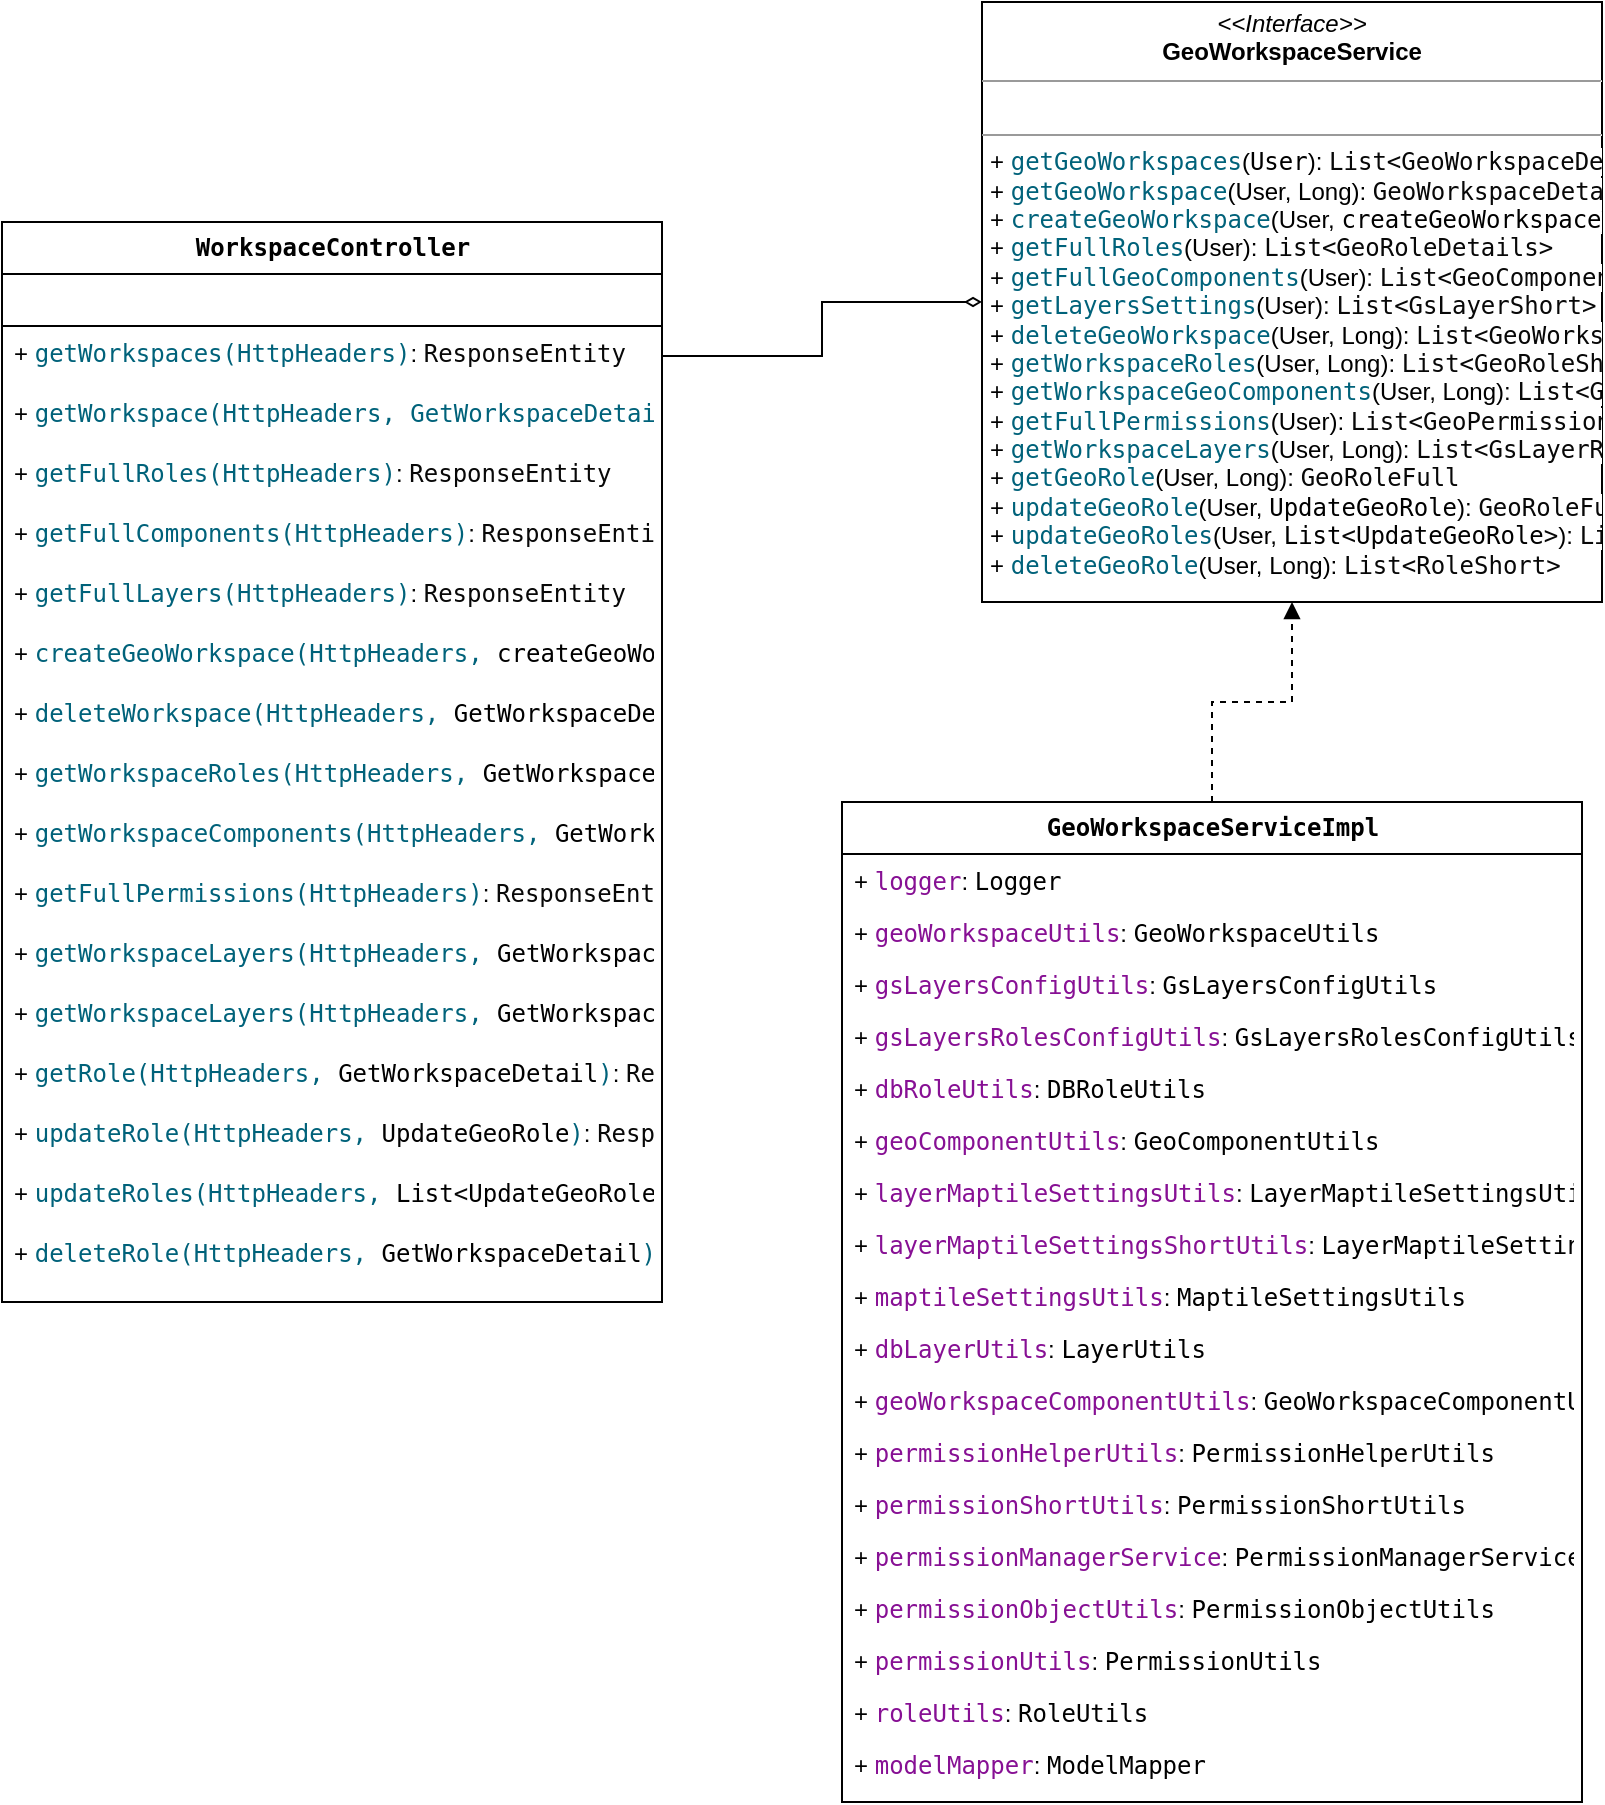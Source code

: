 <mxfile version="20.3.2" type="github">
  <diagram name="Page-1" id="c4acf3e9-155e-7222-9cf6-157b1a14988f">
    <mxGraphModel dx="1422" dy="794" grid="1" gridSize="10" guides="1" tooltips="1" connect="1" arrows="1" fold="1" page="1" pageScale="1" pageWidth="850" pageHeight="1100" background="none" math="0" shadow="0">
      <root>
        <mxCell id="0" />
        <mxCell id="1" parent="0" />
        <mxCell id="euHFHtvZfhV_bIN84v0q-18" style="edgeStyle=orthogonalEdgeStyle;rounded=0;orthogonalLoop=1;jettySize=auto;html=1;exitX=0.5;exitY=0;exitDx=0;exitDy=0;entryX=0.5;entryY=1;entryDx=0;entryDy=0;fontSize=12;endArrow=block;endFill=1;dashed=1;" edge="1" parent="1" source="17acba5748e5396b-2" target="5d2195bd80daf111-10">
          <mxGeometry relative="1" as="geometry" />
        </mxCell>
        <mxCell id="17acba5748e5396b-2" value="&lt;pre style=&quot;background-color:#ffffff;color:#080808;font-family:&#39;JetBrains Mono&#39;,monospace;font-size:9,8pt;&quot;&gt;&lt;span style=&quot;color:#000000;&quot;&gt;&lt;font style=&quot;font-size: 12px;&quot;&gt;&lt;b&gt;GeoWorkspaceServiceImpl&lt;/b&gt;&lt;/font&gt;&lt;/span&gt;&lt;/pre&gt;" style="swimlane;html=1;fontStyle=0;childLayout=stackLayout;horizontal=1;startSize=26;fillColor=none;horizontalStack=0;resizeParent=1;resizeLast=0;collapsible=1;marginBottom=0;swimlaneFillColor=#ffffff;rounded=0;shadow=0;comic=0;labelBackgroundColor=none;strokeWidth=1;fontFamily=Verdana;fontSize=10;align=center;" parent="1" vertex="1">
          <mxGeometry x="450" y="540" width="370" height="500" as="geometry" />
        </mxCell>
        <mxCell id="17acba5748e5396b-3" value="+&amp;nbsp;&lt;span style=&quot;color: rgb(135, 16, 148); background-color: rgb(255, 255, 255); font-family: &amp;quot;JetBrains Mono&amp;quot;, monospace;&quot;&gt;logger&lt;/span&gt;&lt;span style=&quot;background-color: initial;&quot;&gt;:&amp;nbsp;&lt;/span&gt;&lt;span style=&quot;background-color: rgb(255, 255, 255); font-family: &amp;quot;JetBrains Mono&amp;quot;, monospace;&quot;&gt;Logger&lt;/span&gt;" style="text;html=1;strokeColor=none;fillColor=none;align=left;verticalAlign=top;spacingLeft=4;spacingRight=4;whiteSpace=wrap;overflow=hidden;rotatable=0;points=[[0,0.5],[1,0.5]];portConstraint=eastwest;" parent="17acba5748e5396b-2" vertex="1">
          <mxGeometry y="26" width="370" height="26" as="geometry" />
        </mxCell>
        <mxCell id="17acba5748e5396b-4" value="+&amp;nbsp;&lt;span style=&quot;color: rgb(135, 16, 148); background-color: rgb(255, 255, 255); font-family: &amp;quot;JetBrains Mono&amp;quot;, monospace;&quot;&gt;geoWorkspaceUtils&lt;/span&gt;&lt;span style=&quot;background-color: initial;&quot;&gt;:&amp;nbsp;&lt;/span&gt;&lt;span style=&quot;background-color: rgb(255, 255, 255); font-family: &amp;quot;JetBrains Mono&amp;quot;, monospace;&quot;&gt;GeoWorkspaceUtils&lt;/span&gt;" style="text;html=1;strokeColor=none;fillColor=none;align=left;verticalAlign=top;spacingLeft=4;spacingRight=4;whiteSpace=wrap;overflow=hidden;rotatable=0;points=[[0,0.5],[1,0.5]];portConstraint=eastwest;" parent="17acba5748e5396b-2" vertex="1">
          <mxGeometry y="52" width="370" height="26" as="geometry" />
        </mxCell>
        <mxCell id="17acba5748e5396b-6" value="+&amp;nbsp;&lt;span style=&quot;color: rgb(135, 16, 148); background-color: rgb(255, 255, 255); font-family: &amp;quot;JetBrains Mono&amp;quot;, monospace;&quot;&gt;gsLayersConfigUtils&lt;/span&gt;&lt;span style=&quot;background-color: initial;&quot;&gt;:&amp;nbsp;&lt;/span&gt;&lt;span style=&quot;background-color: rgb(255, 255, 255); font-family: &amp;quot;JetBrains Mono&amp;quot;, monospace;&quot;&gt;GsLayersConfigUtils&lt;/span&gt;" style="text;html=1;strokeColor=none;fillColor=none;align=left;verticalAlign=top;spacingLeft=4;spacingRight=4;whiteSpace=wrap;overflow=hidden;rotatable=0;points=[[0,0.5],[1,0.5]];portConstraint=eastwest;" parent="17acba5748e5396b-2" vertex="1">
          <mxGeometry y="78" width="370" height="26" as="geometry" />
        </mxCell>
        <mxCell id="17acba5748e5396b-9" value="+&amp;nbsp;&lt;span style=&quot;color: rgb(135, 16, 148); background-color: rgb(255, 255, 255); font-family: &amp;quot;JetBrains Mono&amp;quot;, monospace;&quot;&gt;gsLayersRolesConfigUtils&lt;/span&gt;&lt;span style=&quot;background-color: initial;&quot;&gt;:&amp;nbsp;&lt;/span&gt;&lt;span style=&quot;background-color: rgb(255, 255, 255); font-family: &amp;quot;JetBrains Mono&amp;quot;, monospace;&quot;&gt;GsLayersRolesConfigUtils&lt;/span&gt;" style="text;html=1;strokeColor=none;fillColor=none;align=left;verticalAlign=top;spacingLeft=4;spacingRight=4;whiteSpace=wrap;overflow=hidden;rotatable=0;points=[[0,0.5],[1,0.5]];portConstraint=eastwest;" parent="17acba5748e5396b-2" vertex="1">
          <mxGeometry y="104" width="370" height="26" as="geometry" />
        </mxCell>
        <mxCell id="17acba5748e5396b-10" value="+&amp;nbsp;&lt;span style=&quot;color: rgb(135, 16, 148); background-color: rgb(255, 255, 255); font-family: &amp;quot;JetBrains Mono&amp;quot;, monospace;&quot;&gt;dbRoleUtils&lt;/span&gt;&lt;span style=&quot;background-color: initial;&quot;&gt;:&amp;nbsp;&lt;/span&gt;&lt;span style=&quot;background-color: rgb(255, 255, 255); font-family: &amp;quot;JetBrains Mono&amp;quot;, monospace;&quot;&gt;DBRoleUtils&lt;/span&gt;" style="text;html=1;strokeColor=none;fillColor=none;align=left;verticalAlign=top;spacingLeft=4;spacingRight=4;whiteSpace=wrap;overflow=hidden;rotatable=0;points=[[0,0.5],[1,0.5]];portConstraint=eastwest;" parent="17acba5748e5396b-2" vertex="1">
          <mxGeometry y="130" width="370" height="26" as="geometry" />
        </mxCell>
        <mxCell id="17acba5748e5396b-8" value="+&amp;nbsp;&lt;span style=&quot;color: rgb(135, 16, 148); background-color: rgb(255, 255, 255); font-family: &amp;quot;JetBrains Mono&amp;quot;, monospace;&quot;&gt;geoComponentUtils&lt;/span&gt;&lt;span style=&quot;background-color: initial;&quot;&gt;:&amp;nbsp;&lt;/span&gt;&lt;span style=&quot;background-color: rgb(255, 255, 255); font-family: &amp;quot;JetBrains Mono&amp;quot;, monospace;&quot;&gt;GeoComponentUtils&lt;/span&gt;" style="text;html=1;strokeColor=none;fillColor=none;align=left;verticalAlign=top;spacingLeft=4;spacingRight=4;whiteSpace=wrap;overflow=hidden;rotatable=0;points=[[0,0.5],[1,0.5]];portConstraint=eastwest;" parent="17acba5748e5396b-2" vertex="1">
          <mxGeometry y="156" width="370" height="26" as="geometry" />
        </mxCell>
        <mxCell id="euHFHtvZfhV_bIN84v0q-19" value="+&amp;nbsp;&lt;span style=&quot;color: rgb(135, 16, 148); background-color: rgb(255, 255, 255); font-family: &amp;quot;JetBrains Mono&amp;quot;, monospace;&quot;&gt;layerMaptileSettingsUtils&lt;/span&gt;&lt;span style=&quot;background-color: initial;&quot;&gt;:&amp;nbsp;&lt;/span&gt;&lt;span style=&quot;background-color: rgb(255, 255, 255); font-family: &amp;quot;JetBrains Mono&amp;quot;, monospace;&quot;&gt;LayerMaptileSettingsUtils&lt;/span&gt;" style="text;html=1;strokeColor=none;fillColor=none;align=left;verticalAlign=top;spacingLeft=4;spacingRight=4;whiteSpace=wrap;overflow=hidden;rotatable=0;points=[[0,0.5],[1,0.5]];portConstraint=eastwest;" vertex="1" parent="17acba5748e5396b-2">
          <mxGeometry y="182" width="370" height="26" as="geometry" />
        </mxCell>
        <mxCell id="euHFHtvZfhV_bIN84v0q-20" value="+&amp;nbsp;&lt;span style=&quot;color: rgb(135, 16, 148); background-color: rgb(255, 255, 255); font-family: &amp;quot;JetBrains Mono&amp;quot;, monospace;&quot;&gt;layerMaptileSettingsShortUtils&lt;/span&gt;&lt;span style=&quot;background-color: initial;&quot;&gt;:&amp;nbsp;&lt;/span&gt;&lt;span style=&quot;background-color: rgb(255, 255, 255); font-family: &amp;quot;JetBrains Mono&amp;quot;, monospace;&quot;&gt;LayerMaptileSettingsShortUtils&lt;/span&gt;" style="text;html=1;strokeColor=none;fillColor=none;align=left;verticalAlign=top;spacingLeft=4;spacingRight=4;whiteSpace=wrap;overflow=hidden;rotatable=0;points=[[0,0.5],[1,0.5]];portConstraint=eastwest;" vertex="1" parent="17acba5748e5396b-2">
          <mxGeometry y="208" width="370" height="26" as="geometry" />
        </mxCell>
        <mxCell id="euHFHtvZfhV_bIN84v0q-21" value="+&amp;nbsp;&lt;span style=&quot;color: rgb(135, 16, 148); background-color: rgb(255, 255, 255); font-family: &amp;quot;JetBrains Mono&amp;quot;, monospace;&quot;&gt;maptileSettingsUtils&lt;/span&gt;&lt;span style=&quot;background-color: initial;&quot;&gt;:&amp;nbsp;&lt;/span&gt;&lt;span style=&quot;background-color: rgb(255, 255, 255); font-family: &amp;quot;JetBrains Mono&amp;quot;, monospace;&quot;&gt;MaptileSettingsUtils&lt;/span&gt;" style="text;html=1;strokeColor=none;fillColor=none;align=left;verticalAlign=top;spacingLeft=4;spacingRight=4;whiteSpace=wrap;overflow=hidden;rotatable=0;points=[[0,0.5],[1,0.5]];portConstraint=eastwest;" vertex="1" parent="17acba5748e5396b-2">
          <mxGeometry y="234" width="370" height="26" as="geometry" />
        </mxCell>
        <mxCell id="euHFHtvZfhV_bIN84v0q-22" value="+&amp;nbsp;&lt;span style=&quot;color: rgb(135, 16, 148); background-color: rgb(255, 255, 255); font-family: &amp;quot;JetBrains Mono&amp;quot;, monospace;&quot;&gt;dbLayerUtils&lt;/span&gt;&lt;span style=&quot;background-color: initial;&quot;&gt;:&amp;nbsp;&lt;/span&gt;&lt;span style=&quot;background-color: rgb(255, 255, 255); font-family: &amp;quot;JetBrains Mono&amp;quot;, monospace;&quot;&gt;LayerUtils&lt;/span&gt;" style="text;html=1;strokeColor=none;fillColor=none;align=left;verticalAlign=top;spacingLeft=4;spacingRight=4;whiteSpace=wrap;overflow=hidden;rotatable=0;points=[[0,0.5],[1,0.5]];portConstraint=eastwest;" vertex="1" parent="17acba5748e5396b-2">
          <mxGeometry y="260" width="370" height="26" as="geometry" />
        </mxCell>
        <mxCell id="euHFHtvZfhV_bIN84v0q-23" value="+&amp;nbsp;&lt;span style=&quot;color: rgb(135, 16, 148); background-color: rgb(255, 255, 255); font-family: &amp;quot;JetBrains Mono&amp;quot;, monospace;&quot;&gt;geoWorkspaceComponentUtils&lt;/span&gt;&lt;span style=&quot;background-color: initial;&quot;&gt;:&amp;nbsp;&lt;/span&gt;&lt;span style=&quot;background-color: rgb(255, 255, 255); font-family: &amp;quot;JetBrains Mono&amp;quot;, monospace;&quot;&gt;GeoWorkspaceComponentUtils&lt;/span&gt;" style="text;html=1;strokeColor=none;fillColor=none;align=left;verticalAlign=top;spacingLeft=4;spacingRight=4;whiteSpace=wrap;overflow=hidden;rotatable=0;points=[[0,0.5],[1,0.5]];portConstraint=eastwest;" vertex="1" parent="17acba5748e5396b-2">
          <mxGeometry y="286" width="370" height="26" as="geometry" />
        </mxCell>
        <mxCell id="euHFHtvZfhV_bIN84v0q-24" value="+&amp;nbsp;&lt;span style=&quot;color: rgb(135, 16, 148); background-color: rgb(255, 255, 255); font-family: &amp;quot;JetBrains Mono&amp;quot;, monospace;&quot;&gt;permissionHelperUtils&lt;/span&gt;&lt;span style=&quot;background-color: initial;&quot;&gt;:&amp;nbsp;&lt;/span&gt;&lt;span style=&quot;background-color: rgb(255, 255, 255); font-family: &amp;quot;JetBrains Mono&amp;quot;, monospace;&quot;&gt;PermissionHelperUtils&lt;/span&gt;" style="text;html=1;strokeColor=none;fillColor=none;align=left;verticalAlign=top;spacingLeft=4;spacingRight=4;whiteSpace=wrap;overflow=hidden;rotatable=0;points=[[0,0.5],[1,0.5]];portConstraint=eastwest;" vertex="1" parent="17acba5748e5396b-2">
          <mxGeometry y="312" width="370" height="26" as="geometry" />
        </mxCell>
        <mxCell id="euHFHtvZfhV_bIN84v0q-25" value="+&amp;nbsp;&lt;span style=&quot;color: rgb(135, 16, 148); background-color: rgb(255, 255, 255); font-family: &amp;quot;JetBrains Mono&amp;quot;, monospace;&quot;&gt;permissionShortUtils&lt;/span&gt;&lt;span style=&quot;background-color: initial;&quot;&gt;:&amp;nbsp;&lt;/span&gt;&lt;span style=&quot;background-color: rgb(255, 255, 255); font-family: &amp;quot;JetBrains Mono&amp;quot;, monospace;&quot;&gt;PermissionShortUtils&lt;/span&gt;" style="text;html=1;strokeColor=none;fillColor=none;align=left;verticalAlign=top;spacingLeft=4;spacingRight=4;whiteSpace=wrap;overflow=hidden;rotatable=0;points=[[0,0.5],[1,0.5]];portConstraint=eastwest;" vertex="1" parent="17acba5748e5396b-2">
          <mxGeometry y="338" width="370" height="26" as="geometry" />
        </mxCell>
        <mxCell id="euHFHtvZfhV_bIN84v0q-26" value="+&amp;nbsp;&lt;span style=&quot;color: rgb(135, 16, 148); background-color: rgb(255, 255, 255); font-family: &amp;quot;JetBrains Mono&amp;quot;, monospace;&quot;&gt;permissionManagerService&lt;/span&gt;&lt;span style=&quot;background-color: initial;&quot;&gt;:&amp;nbsp;&lt;/span&gt;&lt;span style=&quot;background-color: rgb(255, 255, 255); font-family: &amp;quot;JetBrains Mono&amp;quot;, monospace;&quot;&gt;PermissionManagerService&lt;/span&gt;" style="text;html=1;strokeColor=none;fillColor=none;align=left;verticalAlign=top;spacingLeft=4;spacingRight=4;whiteSpace=wrap;overflow=hidden;rotatable=0;points=[[0,0.5],[1,0.5]];portConstraint=eastwest;" vertex="1" parent="17acba5748e5396b-2">
          <mxGeometry y="364" width="370" height="26" as="geometry" />
        </mxCell>
        <mxCell id="euHFHtvZfhV_bIN84v0q-27" value="+&amp;nbsp;&lt;span style=&quot;color: rgb(135, 16, 148); background-color: rgb(255, 255, 255); font-family: &amp;quot;JetBrains Mono&amp;quot;, monospace;&quot;&gt;permissionObjectUtils&lt;/span&gt;&lt;span style=&quot;background-color: initial;&quot;&gt;:&amp;nbsp;&lt;/span&gt;&lt;span style=&quot;background-color: rgb(255, 255, 255); font-family: &amp;quot;JetBrains Mono&amp;quot;, monospace;&quot;&gt;PermissionObjectUtils&lt;/span&gt;" style="text;html=1;strokeColor=none;fillColor=none;align=left;verticalAlign=top;spacingLeft=4;spacingRight=4;whiteSpace=wrap;overflow=hidden;rotatable=0;points=[[0,0.5],[1,0.5]];portConstraint=eastwest;" vertex="1" parent="17acba5748e5396b-2">
          <mxGeometry y="390" width="370" height="26" as="geometry" />
        </mxCell>
        <mxCell id="euHFHtvZfhV_bIN84v0q-28" value="+&amp;nbsp;&lt;span style=&quot;color: rgb(135, 16, 148); background-color: rgb(255, 255, 255); font-family: &amp;quot;JetBrains Mono&amp;quot;, monospace;&quot;&gt;permissionUtils&lt;/span&gt;&lt;span style=&quot;background-color: initial;&quot;&gt;:&amp;nbsp;&lt;/span&gt;&lt;span style=&quot;background-color: rgb(255, 255, 255); font-family: &amp;quot;JetBrains Mono&amp;quot;, monospace;&quot;&gt;PermissionUtils&lt;/span&gt;" style="text;html=1;strokeColor=none;fillColor=none;align=left;verticalAlign=top;spacingLeft=4;spacingRight=4;whiteSpace=wrap;overflow=hidden;rotatable=0;points=[[0,0.5],[1,0.5]];portConstraint=eastwest;" vertex="1" parent="17acba5748e5396b-2">
          <mxGeometry y="416" width="370" height="26" as="geometry" />
        </mxCell>
        <mxCell id="euHFHtvZfhV_bIN84v0q-29" value="+&amp;nbsp;&lt;span style=&quot;color: rgb(135, 16, 148); background-color: rgb(255, 255, 255); font-family: &amp;quot;JetBrains Mono&amp;quot;, monospace;&quot;&gt;roleUtils&lt;/span&gt;&lt;span style=&quot;background-color: initial;&quot;&gt;:&amp;nbsp;&lt;/span&gt;&lt;span style=&quot;background-color: rgb(255, 255, 255); font-family: &amp;quot;JetBrains Mono&amp;quot;, monospace;&quot;&gt;RoleUtils&lt;/span&gt;" style="text;html=1;strokeColor=none;fillColor=none;align=left;verticalAlign=top;spacingLeft=4;spacingRight=4;whiteSpace=wrap;overflow=hidden;rotatable=0;points=[[0,0.5],[1,0.5]];portConstraint=eastwest;" vertex="1" parent="17acba5748e5396b-2">
          <mxGeometry y="442" width="370" height="26" as="geometry" />
        </mxCell>
        <mxCell id="euHFHtvZfhV_bIN84v0q-30" value="+&amp;nbsp;&lt;span style=&quot;color: rgb(135, 16, 148); background-color: rgb(255, 255, 255); font-family: &amp;quot;JetBrains Mono&amp;quot;, monospace;&quot;&gt;modelMapper&lt;/span&gt;&lt;span style=&quot;background-color: initial;&quot;&gt;:&amp;nbsp;&lt;/span&gt;&lt;span style=&quot;background-color: rgb(255, 255, 255); font-family: &amp;quot;JetBrains Mono&amp;quot;, monospace;&quot;&gt;ModelMapper&lt;/span&gt;" style="text;html=1;strokeColor=none;fillColor=none;align=left;verticalAlign=top;spacingLeft=4;spacingRight=4;whiteSpace=wrap;overflow=hidden;rotatable=0;points=[[0,0.5],[1,0.5]];portConstraint=eastwest;" vertex="1" parent="17acba5748e5396b-2">
          <mxGeometry y="468" width="370" height="26" as="geometry" />
        </mxCell>
        <mxCell id="5d2195bd80daf111-1" value="&lt;pre style=&quot;background-color:#ffffff;color:#080808;font-family:&#39;JetBrains Mono&#39;,monospace;font-size:9,8pt;&quot;&gt;&lt;span style=&quot;color:#000000;&quot;&gt;&lt;font style=&quot;font-size: 12px;&quot;&gt;&lt;b&gt;WorkspaceController&lt;/b&gt;&lt;/font&gt;&lt;/span&gt;&lt;/pre&gt;" style="swimlane;html=1;fontStyle=0;childLayout=stackLayout;horizontal=1;startSize=26;fillColor=none;horizontalStack=0;resizeParent=1;resizeLast=0;collapsible=1;marginBottom=0;swimlaneFillColor=#ffffff;rounded=0;shadow=0;comic=0;labelBackgroundColor=none;strokeWidth=1;fontFamily=Verdana;fontSize=10;align=center;" parent="1" vertex="1">
          <mxGeometry x="30" y="250" width="330" height="540" as="geometry" />
        </mxCell>
        <mxCell id="5d2195bd80daf111-2" value="" style="text;html=1;strokeColor=default;fillColor=none;align=left;verticalAlign=top;spacingLeft=4;spacingRight=4;whiteSpace=wrap;overflow=hidden;rotatable=0;points=[[0,0.5],[1,0.5]];portConstraint=eastwest;" parent="5d2195bd80daf111-1" vertex="1">
          <mxGeometry y="26" width="330" height="26" as="geometry" />
        </mxCell>
        <mxCell id="5d2195bd80daf111-3" value="+&amp;nbsp;&lt;span style=&quot;color: rgb(0, 98, 122); background-color: rgb(255, 255, 255); font-family: &amp;quot;JetBrains Mono&amp;quot;, monospace;&quot;&gt;getWorkspaces(HttpHeaders)&lt;/span&gt;&lt;span style=&quot;background-color: initial;&quot;&gt;:&amp;nbsp;&lt;/span&gt;&lt;span style=&quot;background-color: rgb(255, 255, 255); color: rgb(8, 8, 8); font-family: &amp;quot;JetBrains Mono&amp;quot;, monospace;&quot;&gt;ResponseEntity&lt;/span&gt;" style="text;html=1;strokeColor=none;fillColor=none;align=left;verticalAlign=top;spacingLeft=4;spacingRight=4;whiteSpace=wrap;overflow=hidden;rotatable=0;points=[[0,0.5],[1,0.5]];portConstraint=eastwest;" parent="5d2195bd80daf111-1" vertex="1">
          <mxGeometry y="52" width="330" height="30" as="geometry" />
        </mxCell>
        <mxCell id="5d2195bd80daf111-4" value="+&amp;nbsp;&lt;span style=&quot;color: rgb(0, 98, 122); background-color: rgb(255, 255, 255); font-family: &amp;quot;JetBrains Mono&amp;quot;, monospace;&quot;&gt;getWorkspace(HttpHeaders, GetWorkspaceDetail)&lt;/span&gt;&lt;span style=&quot;background-color: initial;&quot;&gt;:&amp;nbsp;&lt;/span&gt;&lt;span style=&quot;color: rgb(8, 8, 8); font-family: &amp;quot;JetBrains Mono&amp;quot;, monospace; background-color: rgb(255, 255, 255);&quot;&gt;ResponseEntity&lt;/span&gt;" style="text;html=1;strokeColor=none;fillColor=none;align=left;verticalAlign=top;spacingLeft=4;spacingRight=4;overflow=hidden;rotatable=0;points=[[0,0.5],[1,0.5]];portConstraint=eastwest;" parent="5d2195bd80daf111-1" vertex="1">
          <mxGeometry y="82" width="330" height="30" as="geometry" />
        </mxCell>
        <mxCell id="euHFHtvZfhV_bIN84v0q-4" value="+&amp;nbsp;&lt;span style=&quot;color: rgb(0, 98, 122); background-color: rgb(255, 255, 255); font-family: &amp;quot;JetBrains Mono&amp;quot;, monospace;&quot;&gt;getFullRoles&lt;/span&gt;&lt;span style=&quot;color: rgb(0, 98, 122); background-color: rgb(255, 255, 255); font-family: &amp;quot;JetBrains Mono&amp;quot;, monospace;&quot;&gt;(HttpHeaders)&lt;/span&gt;&lt;span style=&quot;background-color: initial;&quot;&gt;:&amp;nbsp;&lt;/span&gt;&lt;span style=&quot;color: rgb(8, 8, 8); font-family: &amp;quot;JetBrains Mono&amp;quot;, monospace; background-color: rgb(255, 255, 255);&quot;&gt;ResponseEntity&lt;/span&gt;" style="text;html=1;strokeColor=none;fillColor=none;align=left;verticalAlign=top;spacingLeft=4;spacingRight=4;whiteSpace=wrap;overflow=hidden;rotatable=0;points=[[0,0.5],[1,0.5]];portConstraint=eastwest;" vertex="1" parent="5d2195bd80daf111-1">
          <mxGeometry y="112" width="330" height="30" as="geometry" />
        </mxCell>
        <mxCell id="euHFHtvZfhV_bIN84v0q-5" value="+&amp;nbsp;&lt;span style=&quot;color: rgb(0, 98, 122); background-color: rgb(255, 255, 255); font-family: &amp;quot;JetBrains Mono&amp;quot;, monospace;&quot;&gt;getFullComponents&lt;/span&gt;&lt;span style=&quot;color: rgb(0, 98, 122); background-color: rgb(255, 255, 255); font-family: &amp;quot;JetBrains Mono&amp;quot;, monospace;&quot;&gt;(HttpHeaders)&lt;/span&gt;&lt;span style=&quot;background-color: initial;&quot;&gt;:&amp;nbsp;&lt;/span&gt;&lt;span style=&quot;color: rgb(8, 8, 8); font-family: &amp;quot;JetBrains Mono&amp;quot;, monospace; background-color: rgb(255, 255, 255);&quot;&gt;ResponseEntity&lt;/span&gt;" style="text;html=1;strokeColor=none;fillColor=none;align=left;verticalAlign=top;spacingLeft=4;spacingRight=4;whiteSpace=wrap;overflow=hidden;rotatable=0;points=[[0,0.5],[1,0.5]];portConstraint=eastwest;" vertex="1" parent="5d2195bd80daf111-1">
          <mxGeometry y="142" width="330" height="30" as="geometry" />
        </mxCell>
        <mxCell id="euHFHtvZfhV_bIN84v0q-6" value="+&amp;nbsp;&lt;span style=&quot;color: rgb(0, 98, 122); background-color: rgb(255, 255, 255); font-family: &amp;quot;JetBrains Mono&amp;quot;, monospace;&quot;&gt;getFullLayers&lt;/span&gt;&lt;span style=&quot;color: rgb(0, 98, 122); background-color: rgb(255, 255, 255); font-family: &amp;quot;JetBrains Mono&amp;quot;, monospace;&quot;&gt;(HttpHeaders)&lt;/span&gt;&lt;span style=&quot;background-color: initial;&quot;&gt;:&amp;nbsp;&lt;/span&gt;&lt;span style=&quot;color: rgb(8, 8, 8); font-family: &amp;quot;JetBrains Mono&amp;quot;, monospace; background-color: rgb(255, 255, 255);&quot;&gt;ResponseEntity&lt;/span&gt;" style="text;html=1;strokeColor=none;fillColor=none;align=left;verticalAlign=top;spacingLeft=4;spacingRight=4;whiteSpace=wrap;overflow=hidden;rotatable=0;points=[[0,0.5],[1,0.5]];portConstraint=eastwest;" vertex="1" parent="5d2195bd80daf111-1">
          <mxGeometry y="172" width="330" height="30" as="geometry" />
        </mxCell>
        <mxCell id="euHFHtvZfhV_bIN84v0q-7" value="+&amp;nbsp;&lt;span style=&quot;color: rgb(0, 98, 122); background-color: rgb(255, 255, 255); font-family: &amp;quot;JetBrains Mono&amp;quot;, monospace;&quot;&gt;createGeoWorkspace&lt;/span&gt;&lt;span style=&quot;color: rgb(0, 98, 122); background-color: rgb(255, 255, 255); font-family: &amp;quot;JetBrains Mono&amp;quot;, monospace;&quot;&gt;(HttpHeaders,&amp;nbsp;&lt;/span&gt;&lt;span style=&quot;background-color: rgb(255, 255, 255); font-family: &amp;quot;JetBrains Mono&amp;quot;, monospace;&quot;&gt;createGeoWorkspace&lt;/span&gt;&lt;span style=&quot;color: rgb(0, 98, 122); background-color: rgb(255, 255, 255); font-family: &amp;quot;JetBrains Mono&amp;quot;, monospace;&quot;&gt;)&lt;/span&gt;&lt;span style=&quot;background-color: initial;&quot;&gt;:&amp;nbsp;&lt;/span&gt;&lt;span style=&quot;color: rgb(8, 8, 8); font-family: &amp;quot;JetBrains Mono&amp;quot;, monospace; background-color: rgb(255, 255, 255);&quot;&gt;ResponseEntity&lt;/span&gt;" style="text;html=1;strokeColor=none;fillColor=none;align=left;verticalAlign=top;spacingLeft=4;spacingRight=4;overflow=hidden;rotatable=0;points=[[0,0.5],[1,0.5]];portConstraint=eastwest;imageAspect=1;whiteSpace=wrap;" vertex="1" parent="5d2195bd80daf111-1">
          <mxGeometry y="202" width="330" height="30" as="geometry" />
        </mxCell>
        <mxCell id="euHFHtvZfhV_bIN84v0q-8" value="+&amp;nbsp;&lt;span style=&quot;color: rgb(0, 98, 122); background-color: rgb(255, 255, 255); font-family: &amp;quot;JetBrains Mono&amp;quot;, monospace;&quot;&gt;deleteWorkspace&lt;/span&gt;&lt;span style=&quot;color: rgb(0, 98, 122); background-color: rgb(255, 255, 255); font-family: &amp;quot;JetBrains Mono&amp;quot;, monospace;&quot;&gt;(HttpHeaders,&amp;nbsp;&lt;/span&gt;&lt;span style=&quot;background-color: rgb(255, 255, 255); font-family: &amp;quot;JetBrains Mono&amp;quot;, monospace;&quot;&gt;GetWorkspaceDetail&lt;/span&gt;&lt;span style=&quot;color: rgb(0, 98, 122); background-color: rgb(255, 255, 255); font-family: &amp;quot;JetBrains Mono&amp;quot;, monospace;&quot;&gt;)&lt;/span&gt;&lt;span style=&quot;background-color: initial;&quot;&gt;:&amp;nbsp;&lt;/span&gt;&lt;span style=&quot;color: rgb(8, 8, 8); font-family: &amp;quot;JetBrains Mono&amp;quot;, monospace; background-color: rgb(255, 255, 255);&quot;&gt;ResponseEntity&lt;/span&gt;" style="text;html=1;strokeColor=none;fillColor=none;align=left;verticalAlign=top;spacingLeft=4;spacingRight=4;overflow=hidden;rotatable=0;points=[[0,0.5],[1,0.5]];portConstraint=eastwest;imageAspect=1;whiteSpace=wrap;" vertex="1" parent="5d2195bd80daf111-1">
          <mxGeometry y="232" width="330" height="30" as="geometry" />
        </mxCell>
        <mxCell id="euHFHtvZfhV_bIN84v0q-9" value="+&amp;nbsp;&lt;span style=&quot;color: rgb(0, 98, 122); background-color: rgb(255, 255, 255); font-family: &amp;quot;JetBrains Mono&amp;quot;, monospace;&quot;&gt;getWorkspaceRoles&lt;/span&gt;&lt;span style=&quot;color: rgb(0, 98, 122); background-color: rgb(255, 255, 255); font-family: &amp;quot;JetBrains Mono&amp;quot;, monospace;&quot;&gt;(HttpHeaders,&amp;nbsp;&lt;/span&gt;&lt;span style=&quot;background-color: rgb(255, 255, 255); font-family: &amp;quot;JetBrains Mono&amp;quot;, monospace;&quot;&gt;GetWorkspaceDetail&lt;/span&gt;&lt;span style=&quot;color: rgb(0, 98, 122); background-color: rgb(255, 255, 255); font-family: &amp;quot;JetBrains Mono&amp;quot;, monospace;&quot;&gt;)&lt;/span&gt;&lt;span style=&quot;background-color: initial;&quot;&gt;:&amp;nbsp;&lt;/span&gt;&lt;span style=&quot;color: rgb(8, 8, 8); font-family: &amp;quot;JetBrains Mono&amp;quot;, monospace; background-color: rgb(255, 255, 255);&quot;&gt;ResponseEntity&lt;/span&gt;" style="text;html=1;strokeColor=none;fillColor=none;align=left;verticalAlign=top;spacingLeft=4;spacingRight=4;overflow=hidden;rotatable=0;points=[[0,0.5],[1,0.5]];portConstraint=eastwest;imageAspect=1;whiteSpace=wrap;" vertex="1" parent="5d2195bd80daf111-1">
          <mxGeometry y="262" width="330" height="30" as="geometry" />
        </mxCell>
        <mxCell id="euHFHtvZfhV_bIN84v0q-10" value="+&amp;nbsp;&lt;span style=&quot;color: rgb(0, 98, 122); background-color: rgb(255, 255, 255); font-family: &amp;quot;JetBrains Mono&amp;quot;, monospace;&quot;&gt;getWorkspaceComponents&lt;/span&gt;&lt;span style=&quot;color: rgb(0, 98, 122); background-color: rgb(255, 255, 255); font-family: &amp;quot;JetBrains Mono&amp;quot;, monospace;&quot;&gt;(HttpHeaders,&amp;nbsp;&lt;/span&gt;&lt;span style=&quot;background-color: rgb(255, 255, 255); font-family: &amp;quot;JetBrains Mono&amp;quot;, monospace;&quot;&gt;GetWorkspaceDetail&lt;/span&gt;&lt;span style=&quot;color: rgb(0, 98, 122); background-color: rgb(255, 255, 255); font-family: &amp;quot;JetBrains Mono&amp;quot;, monospace;&quot;&gt;)&lt;/span&gt;&lt;span style=&quot;background-color: initial;&quot;&gt;:&amp;nbsp;&lt;/span&gt;&lt;span style=&quot;color: rgb(8, 8, 8); font-family: &amp;quot;JetBrains Mono&amp;quot;, monospace; background-color: rgb(255, 255, 255);&quot;&gt;ResponseEntity&lt;/span&gt;" style="text;html=1;strokeColor=none;fillColor=none;align=left;verticalAlign=top;spacingLeft=4;spacingRight=4;overflow=hidden;rotatable=0;points=[[0,0.5],[1,0.5]];portConstraint=eastwest;imageAspect=1;whiteSpace=wrap;" vertex="1" parent="5d2195bd80daf111-1">
          <mxGeometry y="292" width="330" height="30" as="geometry" />
        </mxCell>
        <mxCell id="euHFHtvZfhV_bIN84v0q-11" value="+&amp;nbsp;&lt;span style=&quot;color: rgb(0, 98, 122); background-color: rgb(255, 255, 255); font-family: &amp;quot;JetBrains Mono&amp;quot;, monospace;&quot;&gt;getFullPermissions&lt;/span&gt;&lt;span style=&quot;color: rgb(0, 98, 122); background-color: rgb(255, 255, 255); font-family: &amp;quot;JetBrains Mono&amp;quot;, monospace;&quot;&gt;(HttpHeaders&lt;/span&gt;&lt;span style=&quot;color: rgb(0, 98, 122); background-color: rgb(255, 255, 255); font-family: &amp;quot;JetBrains Mono&amp;quot;, monospace;&quot;&gt;)&lt;/span&gt;&lt;span style=&quot;background-color: initial;&quot;&gt;:&amp;nbsp;&lt;/span&gt;&lt;span style=&quot;color: rgb(8, 8, 8); font-family: &amp;quot;JetBrains Mono&amp;quot;, monospace; background-color: rgb(255, 255, 255);&quot;&gt;ResponseEntity&lt;/span&gt;" style="text;html=1;strokeColor=none;fillColor=none;align=left;verticalAlign=top;spacingLeft=4;spacingRight=4;overflow=hidden;rotatable=0;points=[[0,0.5],[1,0.5]];portConstraint=eastwest;imageAspect=1;whiteSpace=wrap;" vertex="1" parent="5d2195bd80daf111-1">
          <mxGeometry y="322" width="330" height="30" as="geometry" />
        </mxCell>
        <mxCell id="euHFHtvZfhV_bIN84v0q-12" value="+&amp;nbsp;&lt;span style=&quot;color: rgb(0, 98, 122); background-color: rgb(255, 255, 255); font-family: &amp;quot;JetBrains Mono&amp;quot;, monospace;&quot;&gt;getWorkspaceLayers&lt;/span&gt;&lt;span style=&quot;color: rgb(0, 98, 122); background-color: rgb(255, 255, 255); font-family: &amp;quot;JetBrains Mono&amp;quot;, monospace;&quot;&gt;(HttpHeaders,&amp;nbsp;&lt;/span&gt;&lt;span style=&quot;background-color: rgb(255, 255, 255); font-family: &amp;quot;JetBrains Mono&amp;quot;, monospace;&quot;&gt;GetWorkspaceDetail&lt;/span&gt;&lt;span style=&quot;color: rgb(0, 98, 122); background-color: rgb(255, 255, 255); font-family: &amp;quot;JetBrains Mono&amp;quot;, monospace;&quot;&gt;)&lt;/span&gt;&lt;span style=&quot;background-color: initial;&quot;&gt;:&amp;nbsp;&lt;/span&gt;&lt;span style=&quot;color: rgb(8, 8, 8); font-family: &amp;quot;JetBrains Mono&amp;quot;, monospace; background-color: rgb(255, 255, 255);&quot;&gt;ResponseEntity&lt;/span&gt;" style="text;html=1;strokeColor=none;fillColor=none;align=left;verticalAlign=top;spacingLeft=4;spacingRight=4;overflow=hidden;rotatable=0;points=[[0,0.5],[1,0.5]];portConstraint=eastwest;imageAspect=1;whiteSpace=wrap;" vertex="1" parent="5d2195bd80daf111-1">
          <mxGeometry y="352" width="330" height="30" as="geometry" />
        </mxCell>
        <mxCell id="euHFHtvZfhV_bIN84v0q-13" value="+&amp;nbsp;&lt;span style=&quot;color: rgb(0, 98, 122); background-color: rgb(255, 255, 255); font-family: &amp;quot;JetBrains Mono&amp;quot;, monospace;&quot;&gt;getWorkspaceLayers&lt;/span&gt;&lt;span style=&quot;color: rgb(0, 98, 122); background-color: rgb(255, 255, 255); font-family: &amp;quot;JetBrains Mono&amp;quot;, monospace;&quot;&gt;(HttpHeaders,&amp;nbsp;&lt;/span&gt;&lt;span style=&quot;background-color: rgb(255, 255, 255); font-family: &amp;quot;JetBrains Mono&amp;quot;, monospace;&quot;&gt;GetWorkspaceDetail&lt;/span&gt;&lt;span style=&quot;color: rgb(0, 98, 122); background-color: rgb(255, 255, 255); font-family: &amp;quot;JetBrains Mono&amp;quot;, monospace;&quot;&gt;)&lt;/span&gt;&lt;span style=&quot;background-color: initial;&quot;&gt;:&amp;nbsp;&lt;/span&gt;&lt;span style=&quot;color: rgb(8, 8, 8); font-family: &amp;quot;JetBrains Mono&amp;quot;, monospace; background-color: rgb(255, 255, 255);&quot;&gt;ResponseEntity&lt;/span&gt;" style="text;html=1;strokeColor=none;fillColor=none;align=left;verticalAlign=top;spacingLeft=4;spacingRight=4;overflow=hidden;rotatable=0;points=[[0,0.5],[1,0.5]];portConstraint=eastwest;imageAspect=1;whiteSpace=wrap;" vertex="1" parent="5d2195bd80daf111-1">
          <mxGeometry y="382" width="330" height="30" as="geometry" />
        </mxCell>
        <mxCell id="euHFHtvZfhV_bIN84v0q-14" value="+&amp;nbsp;&lt;span style=&quot;color: rgb(0, 98, 122); background-color: rgb(255, 255, 255); font-family: &amp;quot;JetBrains Mono&amp;quot;, monospace;&quot;&gt;getRole&lt;/span&gt;&lt;span style=&quot;color: rgb(0, 98, 122); background-color: rgb(255, 255, 255); font-family: &amp;quot;JetBrains Mono&amp;quot;, monospace;&quot;&gt;(HttpHeaders,&amp;nbsp;&lt;/span&gt;&lt;span style=&quot;background-color: rgb(255, 255, 255); font-family: &amp;quot;JetBrains Mono&amp;quot;, monospace;&quot;&gt;GetWorkspaceDetail&lt;/span&gt;&lt;span style=&quot;color: rgb(0, 98, 122); background-color: rgb(255, 255, 255); font-family: &amp;quot;JetBrains Mono&amp;quot;, monospace;&quot;&gt;)&lt;/span&gt;&lt;span style=&quot;background-color: initial;&quot;&gt;:&amp;nbsp;&lt;/span&gt;&lt;span style=&quot;color: rgb(8, 8, 8); font-family: &amp;quot;JetBrains Mono&amp;quot;, monospace; background-color: rgb(255, 255, 255);&quot;&gt;ResponseEntity&lt;/span&gt;" style="text;html=1;strokeColor=none;fillColor=none;align=left;verticalAlign=top;spacingLeft=4;spacingRight=4;overflow=hidden;rotatable=0;points=[[0,0.5],[1,0.5]];portConstraint=eastwest;imageAspect=1;whiteSpace=wrap;" vertex="1" parent="5d2195bd80daf111-1">
          <mxGeometry y="412" width="330" height="30" as="geometry" />
        </mxCell>
        <mxCell id="euHFHtvZfhV_bIN84v0q-15" value="+&amp;nbsp;&lt;span style=&quot;color: rgb(0, 98, 122); background-color: rgb(255, 255, 255); font-family: &amp;quot;JetBrains Mono&amp;quot;, monospace;&quot;&gt;updateRole&lt;/span&gt;&lt;span style=&quot;color: rgb(0, 98, 122); background-color: rgb(255, 255, 255); font-family: &amp;quot;JetBrains Mono&amp;quot;, monospace;&quot;&gt;(HttpHeaders,&amp;nbsp;&lt;/span&gt;&lt;span style=&quot;background-color: rgb(255, 255, 255); font-family: &amp;quot;JetBrains Mono&amp;quot;, monospace;&quot;&gt;UpdateGeoRole&lt;/span&gt;&lt;span style=&quot;color: rgb(0, 98, 122); background-color: rgb(255, 255, 255); font-family: &amp;quot;JetBrains Mono&amp;quot;, monospace;&quot;&gt;)&lt;/span&gt;&lt;span style=&quot;background-color: initial;&quot;&gt;:&amp;nbsp;&lt;/span&gt;&lt;span style=&quot;color: rgb(8, 8, 8); font-family: &amp;quot;JetBrains Mono&amp;quot;, monospace; background-color: rgb(255, 255, 255);&quot;&gt;ResponseEntity&lt;/span&gt;" style="text;html=1;strokeColor=none;fillColor=none;align=left;verticalAlign=top;spacingLeft=4;spacingRight=4;overflow=hidden;rotatable=0;points=[[0,0.5],[1,0.5]];portConstraint=eastwest;imageAspect=1;whiteSpace=wrap;" vertex="1" parent="5d2195bd80daf111-1">
          <mxGeometry y="442" width="330" height="30" as="geometry" />
        </mxCell>
        <mxCell id="euHFHtvZfhV_bIN84v0q-16" value="+&amp;nbsp;&lt;span style=&quot;color: rgb(0, 98, 122); background-color: rgb(255, 255, 255); font-family: &amp;quot;JetBrains Mono&amp;quot;, monospace;&quot;&gt;updateRoles&lt;/span&gt;&lt;span style=&quot;color: rgb(0, 98, 122); background-color: rgb(255, 255, 255); font-family: &amp;quot;JetBrains Mono&amp;quot;, monospace;&quot;&gt;(HttpHeaders,&amp;nbsp;&lt;/span&gt;&lt;span style=&quot;font-family: &amp;quot;JetBrains Mono&amp;quot;, monospace;&quot;&gt;List&lt;/span&gt;&lt;span style=&quot;background-color: rgb(255, 255, 255); color: rgb(8, 8, 8); font-family: &amp;quot;JetBrains Mono&amp;quot;, monospace;&quot;&gt;&amp;lt;&lt;/span&gt;&lt;span style=&quot;font-family: &amp;quot;JetBrains Mono&amp;quot;, monospace;&quot;&gt;UpdateGeoRole&lt;/span&gt;&lt;span style=&quot;background-color: rgb(255, 255, 255); color: rgb(8, 8, 8); font-family: &amp;quot;JetBrains Mono&amp;quot;, monospace;&quot;&gt;&amp;gt;&lt;/span&gt;&lt;span style=&quot;color: rgb(0, 98, 122); background-color: rgb(255, 255, 255); font-family: &amp;quot;JetBrains Mono&amp;quot;, monospace;&quot;&gt;)&lt;/span&gt;&lt;span style=&quot;background-color: initial;&quot;&gt;:&amp;nbsp;&lt;/span&gt;&lt;span style=&quot;color: rgb(8, 8, 8); font-family: &amp;quot;JetBrains Mono&amp;quot;, monospace; background-color: rgb(255, 255, 255);&quot;&gt;ResponseEntity&lt;/span&gt;" style="text;html=1;strokeColor=none;fillColor=none;align=left;verticalAlign=top;spacingLeft=4;spacingRight=4;overflow=hidden;rotatable=0;points=[[0,0.5],[1,0.5]];portConstraint=eastwest;imageAspect=1;whiteSpace=wrap;" vertex="1" parent="5d2195bd80daf111-1">
          <mxGeometry y="472" width="330" height="30" as="geometry" />
        </mxCell>
        <mxCell id="euHFHtvZfhV_bIN84v0q-17" value="+&amp;nbsp;&lt;span style=&quot;color: rgb(0, 98, 122); background-color: rgb(255, 255, 255); font-family: &amp;quot;JetBrains Mono&amp;quot;, monospace;&quot;&gt;deleteRole&lt;/span&gt;&lt;span style=&quot;color: rgb(0, 98, 122); background-color: rgb(255, 255, 255); font-family: &amp;quot;JetBrains Mono&amp;quot;, monospace;&quot;&gt;(HttpHeaders,&amp;nbsp;&lt;/span&gt;&lt;span style=&quot;background-color: rgb(255, 255, 255); font-family: &amp;quot;JetBrains Mono&amp;quot;, monospace;&quot;&gt;GetWorkspaceDetail&lt;/span&gt;&lt;span style=&quot;color: rgb(0, 98, 122); background-color: rgb(255, 255, 255); font-family: &amp;quot;JetBrains Mono&amp;quot;, monospace;&quot;&gt;)&lt;/span&gt;&lt;span style=&quot;background-color: initial;&quot;&gt;:&amp;nbsp;&lt;/span&gt;&lt;span style=&quot;color: rgb(8, 8, 8); font-family: &amp;quot;JetBrains Mono&amp;quot;, monospace; background-color: rgb(255, 255, 255);&quot;&gt;ResponseEntity&lt;/span&gt;" style="text;html=1;strokeColor=none;fillColor=none;align=left;verticalAlign=top;spacingLeft=4;spacingRight=4;overflow=hidden;rotatable=0;points=[[0,0.5],[1,0.5]];portConstraint=eastwest;imageAspect=1;whiteSpace=wrap;" vertex="1" parent="5d2195bd80daf111-1">
          <mxGeometry y="502" width="330" height="30" as="geometry" />
        </mxCell>
        <mxCell id="5d2195bd80daf111-10" value="&lt;p style=&quot;margin:0px;margin-top:4px;text-align:center;&quot;&gt;&lt;i&gt;&amp;lt;&amp;lt;Interface&amp;gt;&amp;gt;&lt;/i&gt;&lt;br&gt;&lt;b&gt;GeoWorkspaceService&lt;/b&gt;&lt;/p&gt;&lt;hr size=&quot;1&quot;&gt;&lt;p style=&quot;margin:0px;margin-left:4px;&quot;&gt;&lt;br&gt;&lt;/p&gt;&lt;hr size=&quot;1&quot;&gt;&lt;p style=&quot;margin:0px;margin-left:4px;&quot;&gt;+&amp;nbsp;&lt;span style=&quot;color: rgb(0, 98, 122); background-color: rgb(255, 255, 255); font-family: &amp;quot;JetBrains Mono&amp;quot;, monospace;&quot;&gt;getGeoWorkspaces&lt;/span&gt;&lt;span style=&quot;background-color: initial;&quot;&gt;(&lt;/span&gt;&lt;span style=&quot;font-family: &amp;quot;JetBrains Mono&amp;quot;, monospace;&quot;&gt;User&lt;/span&gt;&lt;span style=&quot;background-color: initial;&quot;&gt;):&amp;nbsp;&lt;/span&gt;&lt;span style=&quot;background-color: rgb(255, 255, 255); color: rgb(8, 8, 8); font-family: &amp;quot;JetBrains Mono&amp;quot;, monospace;&quot;&gt;List&amp;lt;GeoWorkspaceDetailResponse&amp;gt;&lt;/span&gt;&lt;/p&gt;&lt;p style=&quot;margin:0px;margin-left:4px;&quot;&gt;+&amp;nbsp;&lt;span style=&quot;color: rgb(0, 98, 122); background-color: rgb(255, 255, 255); font-family: &amp;quot;JetBrains Mono&amp;quot;, monospace;&quot;&gt;getGeoWorkspace&lt;/span&gt;&lt;span style=&quot;background-color: initial;&quot;&gt;(User, Long):&amp;nbsp;&lt;/span&gt;&lt;span style=&quot;background-color: rgb(255, 255, 255); color: rgb(8, 8, 8); font-family: &amp;quot;JetBrains Mono&amp;quot;, monospace;&quot;&gt;GeoWorkspaceDetailResponse&lt;/span&gt;&lt;/p&gt;&lt;p style=&quot;margin:0px;margin-left:4px;&quot;&gt;+&amp;nbsp;&lt;span style=&quot;color: rgb(0, 98, 122); background-color: rgb(255, 255, 255); font-family: &amp;quot;JetBrains Mono&amp;quot;, monospace;&quot;&gt;createGeoWorkspace&lt;/span&gt;&lt;span style=&quot;background-color: initial;&quot;&gt;(User,&amp;nbsp;&lt;/span&gt;&lt;span style=&quot;background-color: rgb(255, 255, 255); font-family: &amp;quot;JetBrains Mono&amp;quot;, monospace;&quot;&gt;createGeoWorkspace&lt;/span&gt;&lt;span style=&quot;background-color: initial;&quot;&gt;):&amp;nbsp;&lt;/span&gt;&lt;span style=&quot;background-color: rgb(255, 255, 255); color: rgb(8, 8, 8); font-family: &amp;quot;JetBrains Mono&amp;quot;, monospace;&quot;&gt;&lt;/span&gt;&lt;span style=&quot;background-color: rgb(255, 255, 255); color: rgb(8, 8, 8); font-family: &amp;quot;JetBrains Mono&amp;quot;, monospace;&quot;&gt;GeoWorkspaceDetailResponse&lt;/span&gt;&lt;/p&gt;&lt;p style=&quot;margin:0px;margin-left:4px;&quot;&gt;+&amp;nbsp;&lt;span style=&quot;color: rgb(0, 98, 122); background-color: rgb(255, 255, 255); font-family: &amp;quot;JetBrains Mono&amp;quot;, monospace;&quot;&gt;getFullRoles&lt;/span&gt;&lt;span style=&quot;background-color: initial;&quot;&gt;(User&lt;/span&gt;&lt;span style=&quot;background-color: initial;&quot;&gt;):&amp;nbsp;&lt;/span&gt;&lt;span style=&quot;background-color: rgb(255, 255, 255); color: rgb(8, 8, 8); font-family: &amp;quot;JetBrains Mono&amp;quot;, monospace;&quot;&gt;&lt;/span&gt;&lt;span style=&quot;background-color: rgb(255, 255, 255); color: rgb(8, 8, 8); font-family: &amp;quot;JetBrains Mono&amp;quot;, monospace;&quot;&gt;List&amp;lt;GeoRoleDetails&amp;gt;&lt;/span&gt;&lt;/p&gt;&lt;p style=&quot;margin:0px;margin-left:4px;&quot;&gt;+&amp;nbsp;&lt;span style=&quot;color: rgb(0, 98, 122); background-color: rgb(255, 255, 255); font-family: &amp;quot;JetBrains Mono&amp;quot;, monospace;&quot;&gt;getFullGeoComponents&lt;/span&gt;&lt;span style=&quot;background-color: initial;&quot;&gt;(User&lt;/span&gt;&lt;span style=&quot;background-color: initial;&quot;&gt;):&amp;nbsp;&lt;/span&gt;&lt;span style=&quot;background-color: rgb(255, 255, 255); color: rgb(8, 8, 8); font-family: &amp;quot;JetBrains Mono&amp;quot;, monospace;&quot;&gt;List&amp;lt;GeoComponentDto&amp;gt;&lt;/span&gt;&lt;/p&gt;&lt;p style=&quot;margin:0px;margin-left:4px;&quot;&gt;+&amp;nbsp;&lt;span style=&quot;color: rgb(0, 98, 122); background-color: rgb(255, 255, 255); font-family: &amp;quot;JetBrains Mono&amp;quot;, monospace;&quot;&gt;getLayersSettings&lt;/span&gt;&lt;span style=&quot;background-color: initial;&quot;&gt;(User&lt;/span&gt;&lt;span style=&quot;background-color: initial;&quot;&gt;):&amp;nbsp;&lt;/span&gt;&lt;span style=&quot;background-color: rgb(255, 255, 255); color: rgb(8, 8, 8); font-family: &amp;quot;JetBrains Mono&amp;quot;, monospace;&quot;&gt;List&amp;lt;GsLayerShort&amp;gt;&lt;/span&gt;&lt;/p&gt;&lt;p style=&quot;margin:0px;margin-left:4px;&quot;&gt;+&amp;nbsp;&lt;span style=&quot;color: rgb(0, 98, 122); background-color: rgb(255, 255, 255); font-family: &amp;quot;JetBrains Mono&amp;quot;, monospace;&quot;&gt;deleteGeoWorkspace&lt;/span&gt;&lt;span style=&quot;background-color: initial;&quot;&gt;(User, Long&lt;/span&gt;&lt;span style=&quot;background-color: initial;&quot;&gt;):&amp;nbsp;&lt;/span&gt;&lt;span style=&quot;background-color: rgb(255, 255, 255); color: rgb(8, 8, 8); font-family: &amp;quot;JetBrains Mono&amp;quot;, monospace;&quot;&gt;List&amp;lt;GeoWorkspaceDetailResponse&amp;gt;&lt;/span&gt;&lt;/p&gt;&lt;p style=&quot;margin: 0px 0px 0px 4px;&quot;&gt;+&amp;nbsp;&lt;span style=&quot;color: rgb(0, 98, 122); background-color: rgb(255, 255, 255); font-family: &amp;quot;JetBrains Mono&amp;quot;, monospace;&quot;&gt;getWorkspaceRoles&lt;/span&gt;&lt;span style=&quot;background-color: initial;&quot;&gt;(User, Long&lt;/span&gt;&lt;span style=&quot;background-color: initial;&quot;&gt;):&amp;nbsp;&lt;/span&gt;&lt;span style=&quot;background-color: rgb(255, 255, 255); color: rgb(8, 8, 8); font-family: &amp;quot;JetBrains Mono&amp;quot;, monospace;&quot;&gt;List&amp;lt;GeoRoleShort&amp;gt;&lt;/span&gt;&lt;/p&gt;&lt;div&gt;&lt;p style=&quot;margin: 0px 0px 0px 4px;&quot;&gt;+&amp;nbsp;&lt;span style=&quot;color: rgb(0, 98, 122); background-color: rgb(255, 255, 255); font-family: &amp;quot;JetBrains Mono&amp;quot;, monospace;&quot;&gt;getWorkspaceGeoComponents&lt;/span&gt;&lt;span style=&quot;background-color: initial;&quot;&gt;(User, Long&lt;/span&gt;&lt;span style=&quot;background-color: initial;&quot;&gt;):&amp;nbsp;&lt;/span&gt;&lt;span style=&quot;background-color: rgb(255, 255, 255); color: rgb(8, 8, 8); font-family: &amp;quot;JetBrains Mono&amp;quot;, monospace;&quot;&gt;List&amp;lt;GeoComponentDto&amp;gt;&lt;/span&gt;&lt;/p&gt;&lt;/div&gt;&lt;div&gt;&lt;p style=&quot;margin: 0px 0px 0px 4px;&quot;&gt;+&amp;nbsp;&lt;span style=&quot;color: rgb(0, 98, 122); background-color: rgb(255, 255, 255); font-family: &amp;quot;JetBrains Mono&amp;quot;, monospace;&quot;&gt;getFullPermissions&lt;/span&gt;&lt;span style=&quot;background-color: initial;&quot;&gt;(User&lt;/span&gt;&lt;span style=&quot;background-color: initial;&quot;&gt;):&amp;nbsp;&lt;/span&gt;&lt;span style=&quot;background-color: rgb(255, 255, 255); color: rgb(8, 8, 8); font-family: &amp;quot;JetBrains Mono&amp;quot;, monospace;&quot;&gt;List&amp;lt;GeoPermissionShort&amp;gt;&lt;/span&gt;&lt;/p&gt;&lt;/div&gt;&lt;div&gt;&lt;p style=&quot;margin: 0px 0px 0px 4px;&quot;&gt;+&amp;nbsp;&lt;span style=&quot;color: rgb(0, 98, 122); background-color: rgb(255, 255, 255); font-family: &amp;quot;JetBrains Mono&amp;quot;, monospace;&quot;&gt;getWorkspaceLayers&lt;/span&gt;&lt;span style=&quot;background-color: initial;&quot;&gt;(User, Long&lt;/span&gt;&lt;span style=&quot;background-color: initial;&quot;&gt;):&amp;nbsp;&lt;/span&gt;&lt;span style=&quot;background-color: rgb(255, 255, 255); color: rgb(8, 8, 8); font-family: &amp;quot;JetBrains Mono&amp;quot;, monospace;&quot;&gt;List&amp;lt;GsLayerRoleShort&amp;gt;&lt;/span&gt;&lt;/p&gt;&lt;/div&gt;&lt;div&gt;&lt;p style=&quot;margin: 0px 0px 0px 4px;&quot;&gt;+&amp;nbsp;&lt;span style=&quot;color: rgb(0, 98, 122); background-color: rgb(255, 255, 255); font-family: &amp;quot;JetBrains Mono&amp;quot;, monospace;&quot;&gt;getGeoRole&lt;/span&gt;&lt;span style=&quot;background-color: initial;&quot;&gt;(User, Long&lt;/span&gt;&lt;span style=&quot;background-color: initial;&quot;&gt;):&amp;nbsp;&lt;/span&gt;&lt;span style=&quot;background-color: rgb(255, 255, 255); color: rgb(8, 8, 8); font-family: &amp;quot;JetBrains Mono&amp;quot;, monospace;&quot;&gt;GeoRoleFull&lt;/span&gt;&lt;/p&gt;&lt;/div&gt;&lt;div&gt;&lt;p style=&quot;margin: 0px 0px 0px 4px;&quot;&gt;+&amp;nbsp;&lt;span style=&quot;color: rgb(0, 98, 122); background-color: rgb(255, 255, 255); font-family: &amp;quot;JetBrains Mono&amp;quot;, monospace;&quot;&gt;updateGeoRole&lt;/span&gt;&lt;span style=&quot;background-color: initial;&quot;&gt;(User,&amp;nbsp;&lt;/span&gt;&lt;span style=&quot;background-color: rgb(255, 255, 255); font-family: &amp;quot;JetBrains Mono&amp;quot;, monospace;&quot;&gt;UpdateGeoRole&lt;/span&gt;&lt;span style=&quot;background-color: initial;&quot;&gt;):&amp;nbsp;&lt;/span&gt;&lt;span style=&quot;background-color: rgb(255, 255, 255); color: rgb(8, 8, 8); font-family: &amp;quot;JetBrains Mono&amp;quot;, monospace;&quot;&gt;GeoRoleFull&lt;/span&gt;&lt;/p&gt;&lt;/div&gt;&lt;div&gt;&lt;p style=&quot;margin: 0px 0px 0px 4px;&quot;&gt;+&amp;nbsp;&lt;span style=&quot;color: rgb(0, 98, 122); background-color: rgb(255, 255, 255); font-family: &amp;quot;JetBrains Mono&amp;quot;, monospace;&quot;&gt;updateGeoRoles&lt;/span&gt;&lt;span style=&quot;background-color: initial;&quot;&gt;(User,&amp;nbsp;&lt;/span&gt;&lt;span style=&quot;font-family: &amp;quot;JetBrains Mono&amp;quot;, monospace;&quot;&gt;List&lt;/span&gt;&lt;span style=&quot;background-color: rgb(255, 255, 255); color: rgb(8, 8, 8); font-family: &amp;quot;JetBrains Mono&amp;quot;, monospace;&quot;&gt;&amp;lt;&lt;/span&gt;&lt;span style=&quot;font-family: &amp;quot;JetBrains Mono&amp;quot;, monospace;&quot;&gt;UpdateGeoRole&lt;/span&gt;&lt;span style=&quot;background-color: rgb(255, 255, 255); color: rgb(8, 8, 8); font-family: &amp;quot;JetBrains Mono&amp;quot;, monospace;&quot;&gt;&amp;gt;&lt;/span&gt;&lt;span style=&quot;background-color: initial;&quot;&gt;):&amp;nbsp;&lt;/span&gt;&lt;span style=&quot;background-color: rgb(255, 255, 255); color: rgb(8, 8, 8); font-family: &amp;quot;JetBrains Mono&amp;quot;, monospace;&quot;&gt;List&amp;lt;GeoRoleFull&amp;gt;&lt;/span&gt;&lt;/p&gt;&lt;/div&gt;&lt;div&gt;&lt;p style=&quot;margin: 0px 0px 0px 4px;&quot;&gt;+&amp;nbsp;&lt;span style=&quot;color: rgb(0, 98, 122); background-color: rgb(255, 255, 255); font-family: &amp;quot;JetBrains Mono&amp;quot;, monospace;&quot;&gt;deleteGeoRole&lt;/span&gt;&lt;span style=&quot;background-color: initial;&quot;&gt;(User, Long&lt;/span&gt;&lt;span style=&quot;background-color: initial;&quot;&gt;):&amp;nbsp;&lt;/span&gt;&lt;span style=&quot;background-color: rgb(255, 255, 255); color: rgb(8, 8, 8); font-family: &amp;quot;JetBrains Mono&amp;quot;, monospace;&quot;&gt;List&amp;lt;RoleShort&amp;gt;&lt;/span&gt;&lt;/p&gt;&lt;/div&gt;&lt;div&gt;&lt;span style=&quot;background-color: rgb(255, 255, 255); color: rgb(8, 8, 8); font-family: &amp;quot;JetBrains Mono&amp;quot;, monospace;&quot;&gt;&lt;br&gt;&lt;/span&gt;&lt;/div&gt;" style="verticalAlign=top;align=left;overflow=fill;fontSize=12;fontFamily=Helvetica;html=1;rounded=0;shadow=0;comic=0;labelBackgroundColor=none;strokeWidth=1" parent="1" vertex="1">
          <mxGeometry x="520" y="140" width="310" height="300" as="geometry" />
        </mxCell>
        <mxCell id="euHFHtvZfhV_bIN84v0q-3" style="edgeStyle=orthogonalEdgeStyle;rounded=0;orthogonalLoop=1;jettySize=auto;html=1;exitX=1;exitY=0.5;exitDx=0;exitDy=0;entryX=0;entryY=0.5;entryDx=0;entryDy=0;endArrow=diamondThin;endFill=0;" edge="1" parent="1" source="5d2195bd80daf111-3" target="5d2195bd80daf111-10">
          <mxGeometry relative="1" as="geometry" />
        </mxCell>
      </root>
    </mxGraphModel>
  </diagram>
</mxfile>
